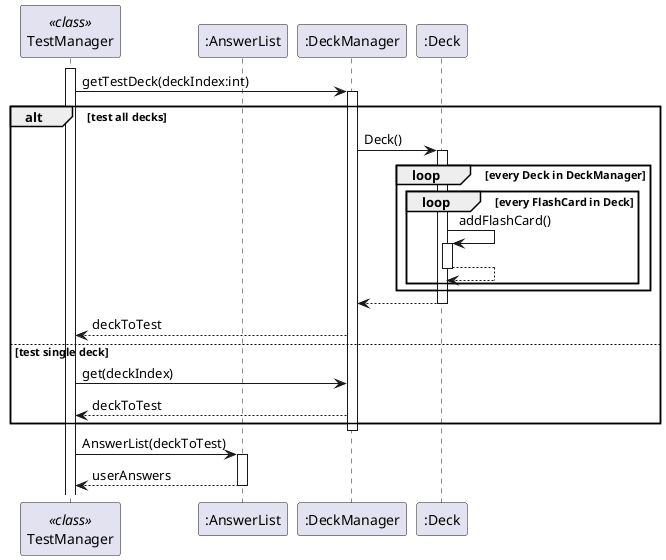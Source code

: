 @startuml
participant "TestManager" as TestManager << class >>
participant ":AnswerList" as AnswerList
participant ":DeckManager" as DeckManager
participant ":Deck" as Deck

activate TestManager

TestManager -> DeckManager : getTestDeck(deckIndex:int)
activate DeckManager

alt test all decks
DeckManager -> Deck : Deck()
activate Deck
loop every Deck in DeckManager
loop every FlashCard in Deck

Deck -> Deck : addFlashCard()
activate Deck
Deck --> Deck
deactivate Deck

end
end
Deck --> DeckManager
deactivate Deck
DeckManager --> TestManager : deckToTest

else test single deck
TestManager -> DeckManager : get(deckIndex)
DeckManager --> TestManager : deckToTest
end
deactivate DeckManager

TestManager -> AnswerList : AnswerList(deckToTest)
activate AnswerList

TestManager <-- AnswerList : userAnswers
deactivate AnswerList

@enduml